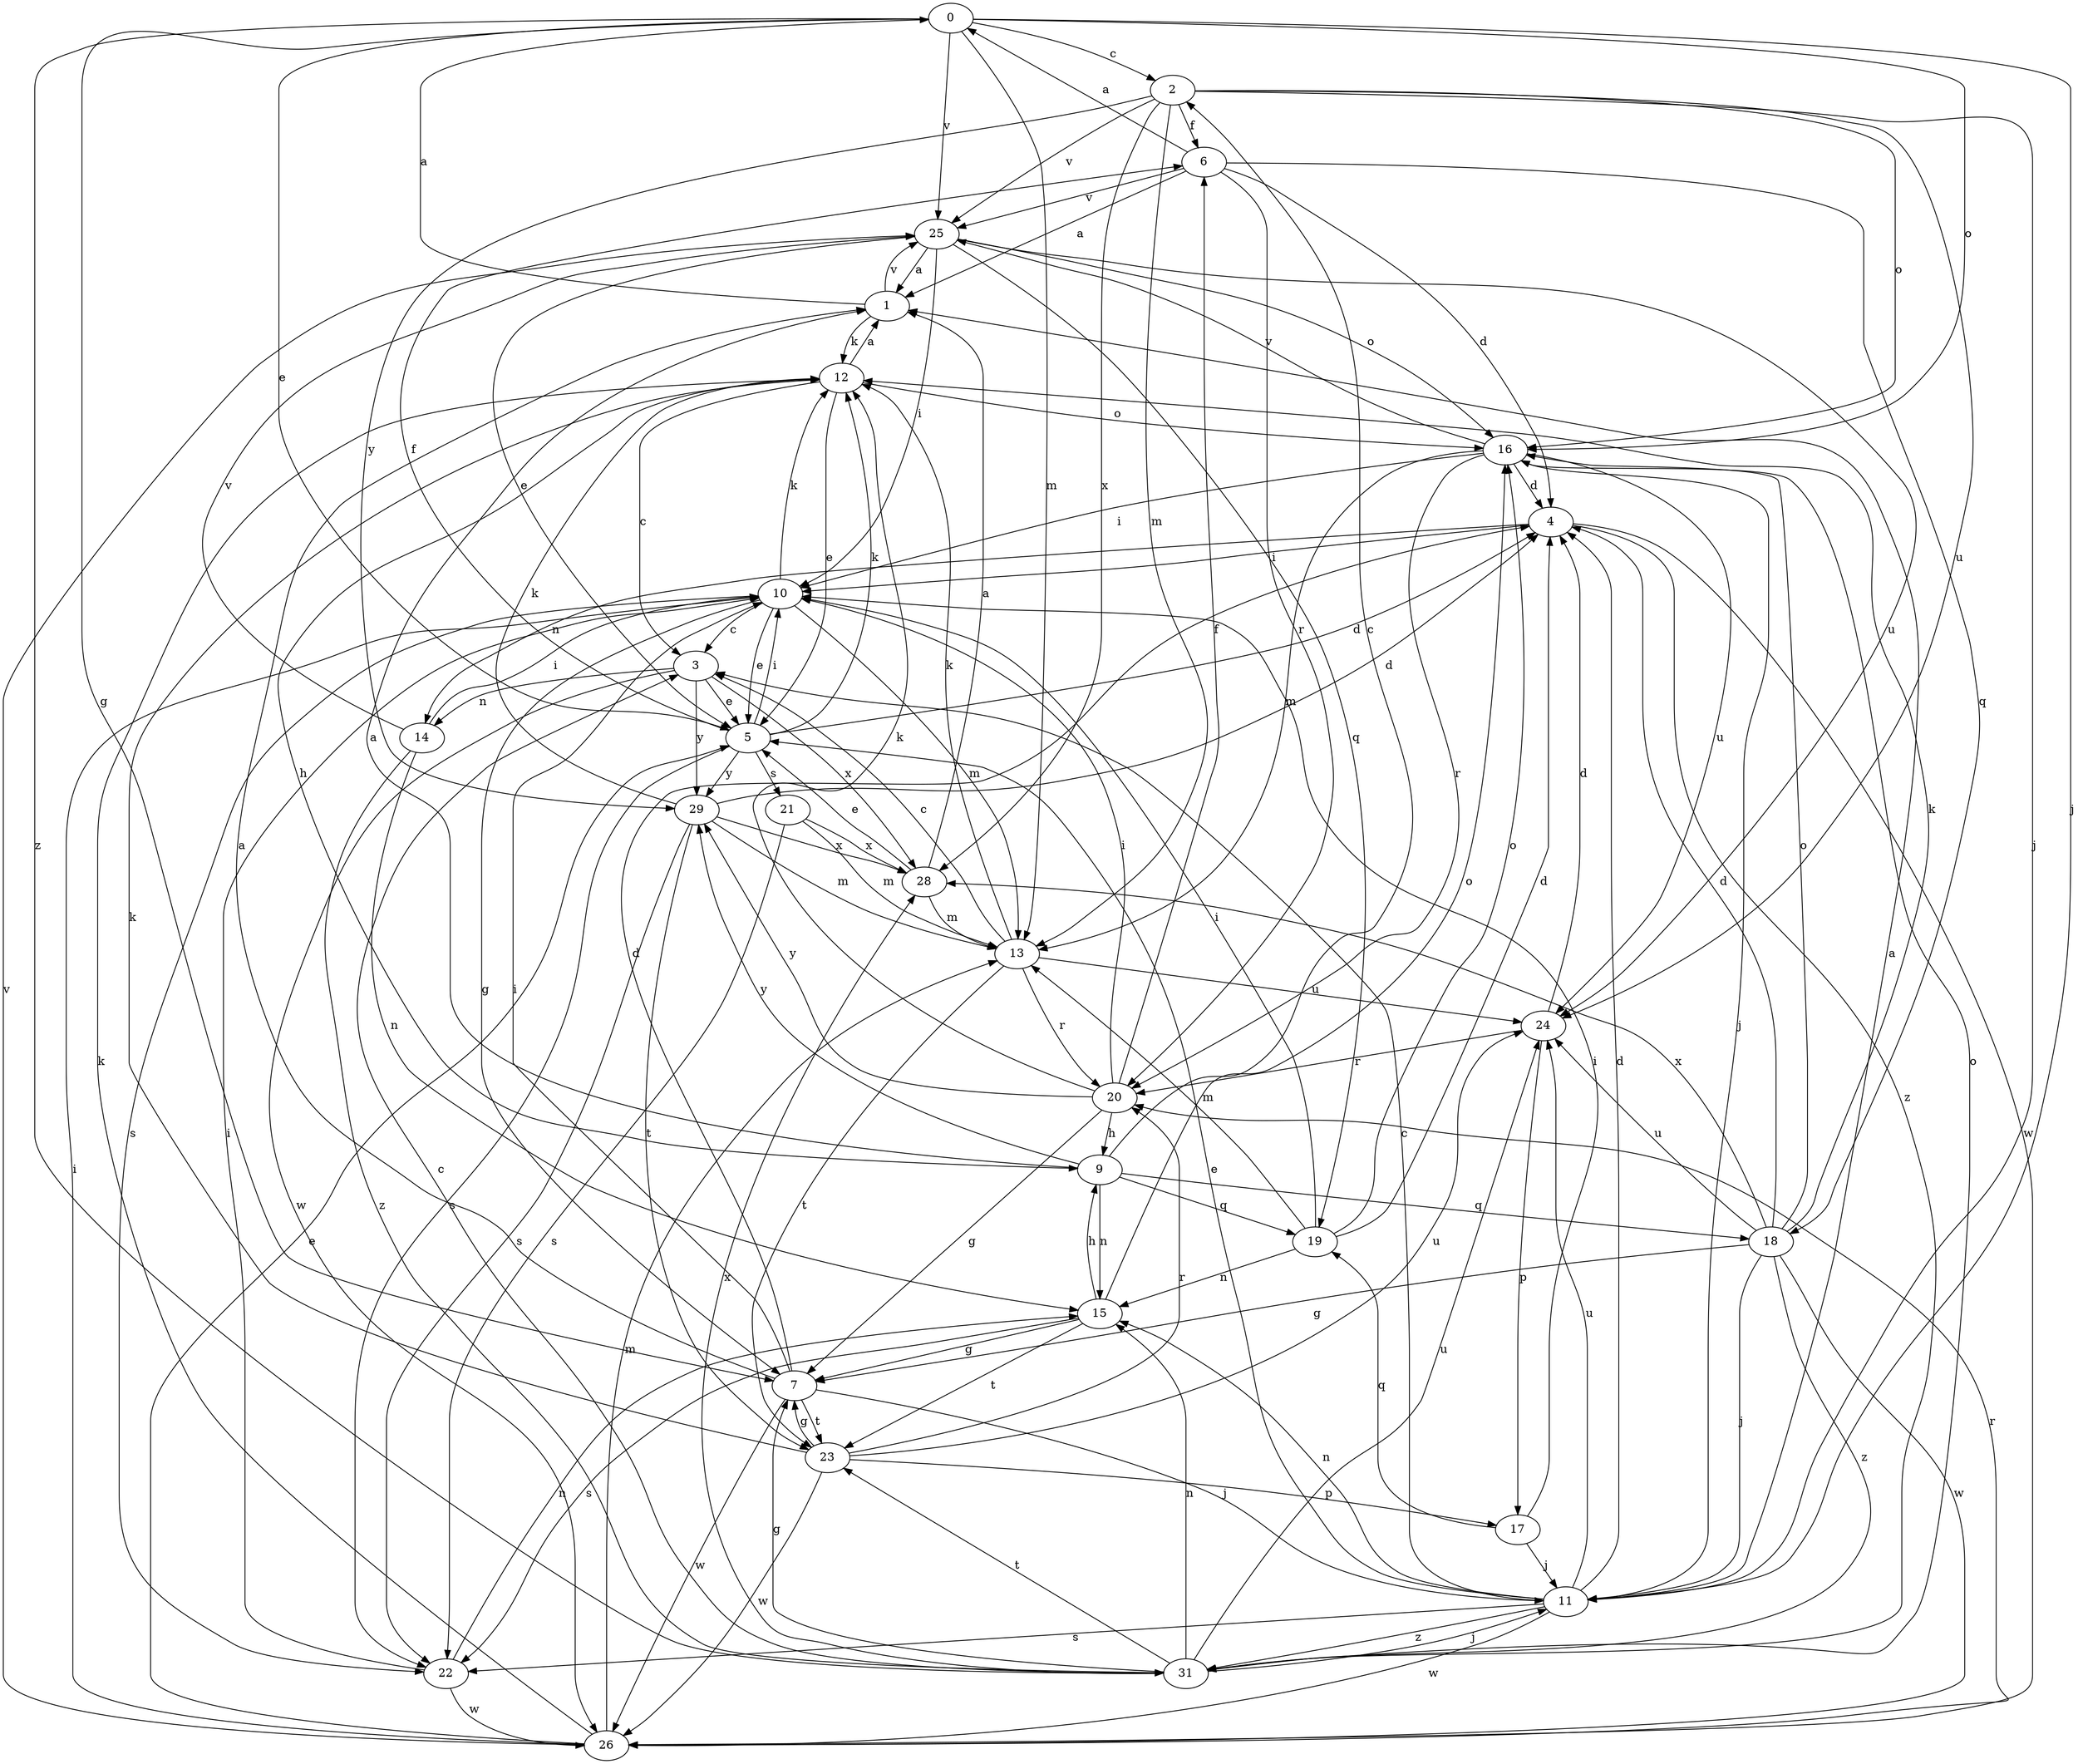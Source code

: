 strict digraph  {
0;
1;
2;
3;
4;
5;
6;
7;
9;
10;
11;
12;
13;
14;
15;
16;
17;
18;
19;
20;
21;
22;
23;
24;
25;
26;
28;
29;
31;
0 -> 2  [label=c];
0 -> 5  [label=e];
0 -> 7  [label=g];
0 -> 11  [label=j];
0 -> 13  [label=m];
0 -> 16  [label=o];
0 -> 25  [label=v];
0 -> 31  [label=z];
1 -> 0  [label=a];
1 -> 12  [label=k];
1 -> 25  [label=v];
2 -> 6  [label=f];
2 -> 11  [label=j];
2 -> 13  [label=m];
2 -> 16  [label=o];
2 -> 24  [label=u];
2 -> 25  [label=v];
2 -> 28  [label=x];
2 -> 29  [label=y];
3 -> 5  [label=e];
3 -> 14  [label=n];
3 -> 26  [label=w];
3 -> 28  [label=x];
3 -> 29  [label=y];
4 -> 10  [label=i];
4 -> 14  [label=n];
4 -> 26  [label=w];
4 -> 31  [label=z];
5 -> 4  [label=d];
5 -> 6  [label=f];
5 -> 10  [label=i];
5 -> 12  [label=k];
5 -> 21  [label=s];
5 -> 22  [label=s];
5 -> 29  [label=y];
6 -> 0  [label=a];
6 -> 1  [label=a];
6 -> 4  [label=d];
6 -> 18  [label=q];
6 -> 20  [label=r];
6 -> 25  [label=v];
7 -> 1  [label=a];
7 -> 4  [label=d];
7 -> 10  [label=i];
7 -> 11  [label=j];
7 -> 23  [label=t];
7 -> 26  [label=w];
9 -> 1  [label=a];
9 -> 2  [label=c];
9 -> 15  [label=n];
9 -> 18  [label=q];
9 -> 19  [label=q];
9 -> 29  [label=y];
10 -> 3  [label=c];
10 -> 5  [label=e];
10 -> 7  [label=g];
10 -> 12  [label=k];
10 -> 13  [label=m];
10 -> 22  [label=s];
11 -> 1  [label=a];
11 -> 3  [label=c];
11 -> 4  [label=d];
11 -> 5  [label=e];
11 -> 15  [label=n];
11 -> 22  [label=s];
11 -> 24  [label=u];
11 -> 26  [label=w];
11 -> 31  [label=z];
12 -> 1  [label=a];
12 -> 3  [label=c];
12 -> 5  [label=e];
12 -> 9  [label=h];
12 -> 16  [label=o];
13 -> 3  [label=c];
13 -> 12  [label=k];
13 -> 20  [label=r];
13 -> 23  [label=t];
13 -> 24  [label=u];
14 -> 10  [label=i];
14 -> 15  [label=n];
14 -> 25  [label=v];
14 -> 31  [label=z];
15 -> 7  [label=g];
15 -> 9  [label=h];
15 -> 16  [label=o];
15 -> 22  [label=s];
15 -> 23  [label=t];
16 -> 4  [label=d];
16 -> 10  [label=i];
16 -> 11  [label=j];
16 -> 13  [label=m];
16 -> 20  [label=r];
16 -> 24  [label=u];
16 -> 25  [label=v];
17 -> 10  [label=i];
17 -> 11  [label=j];
17 -> 19  [label=q];
18 -> 4  [label=d];
18 -> 7  [label=g];
18 -> 11  [label=j];
18 -> 12  [label=k];
18 -> 16  [label=o];
18 -> 24  [label=u];
18 -> 26  [label=w];
18 -> 28  [label=x];
18 -> 31  [label=z];
19 -> 4  [label=d];
19 -> 10  [label=i];
19 -> 13  [label=m];
19 -> 15  [label=n];
19 -> 16  [label=o];
20 -> 6  [label=f];
20 -> 7  [label=g];
20 -> 9  [label=h];
20 -> 10  [label=i];
20 -> 12  [label=k];
20 -> 29  [label=y];
21 -> 13  [label=m];
21 -> 22  [label=s];
21 -> 28  [label=x];
22 -> 10  [label=i];
22 -> 15  [label=n];
22 -> 26  [label=w];
23 -> 7  [label=g];
23 -> 12  [label=k];
23 -> 17  [label=p];
23 -> 20  [label=r];
23 -> 24  [label=u];
23 -> 26  [label=w];
24 -> 4  [label=d];
24 -> 17  [label=p];
24 -> 20  [label=r];
25 -> 1  [label=a];
25 -> 5  [label=e];
25 -> 10  [label=i];
25 -> 16  [label=o];
25 -> 19  [label=q];
25 -> 24  [label=u];
26 -> 5  [label=e];
26 -> 10  [label=i];
26 -> 12  [label=k];
26 -> 13  [label=m];
26 -> 20  [label=r];
26 -> 25  [label=v];
28 -> 1  [label=a];
28 -> 5  [label=e];
28 -> 13  [label=m];
29 -> 4  [label=d];
29 -> 12  [label=k];
29 -> 13  [label=m];
29 -> 22  [label=s];
29 -> 23  [label=t];
29 -> 28  [label=x];
31 -> 3  [label=c];
31 -> 7  [label=g];
31 -> 11  [label=j];
31 -> 15  [label=n];
31 -> 16  [label=o];
31 -> 23  [label=t];
31 -> 24  [label=u];
31 -> 28  [label=x];
}
